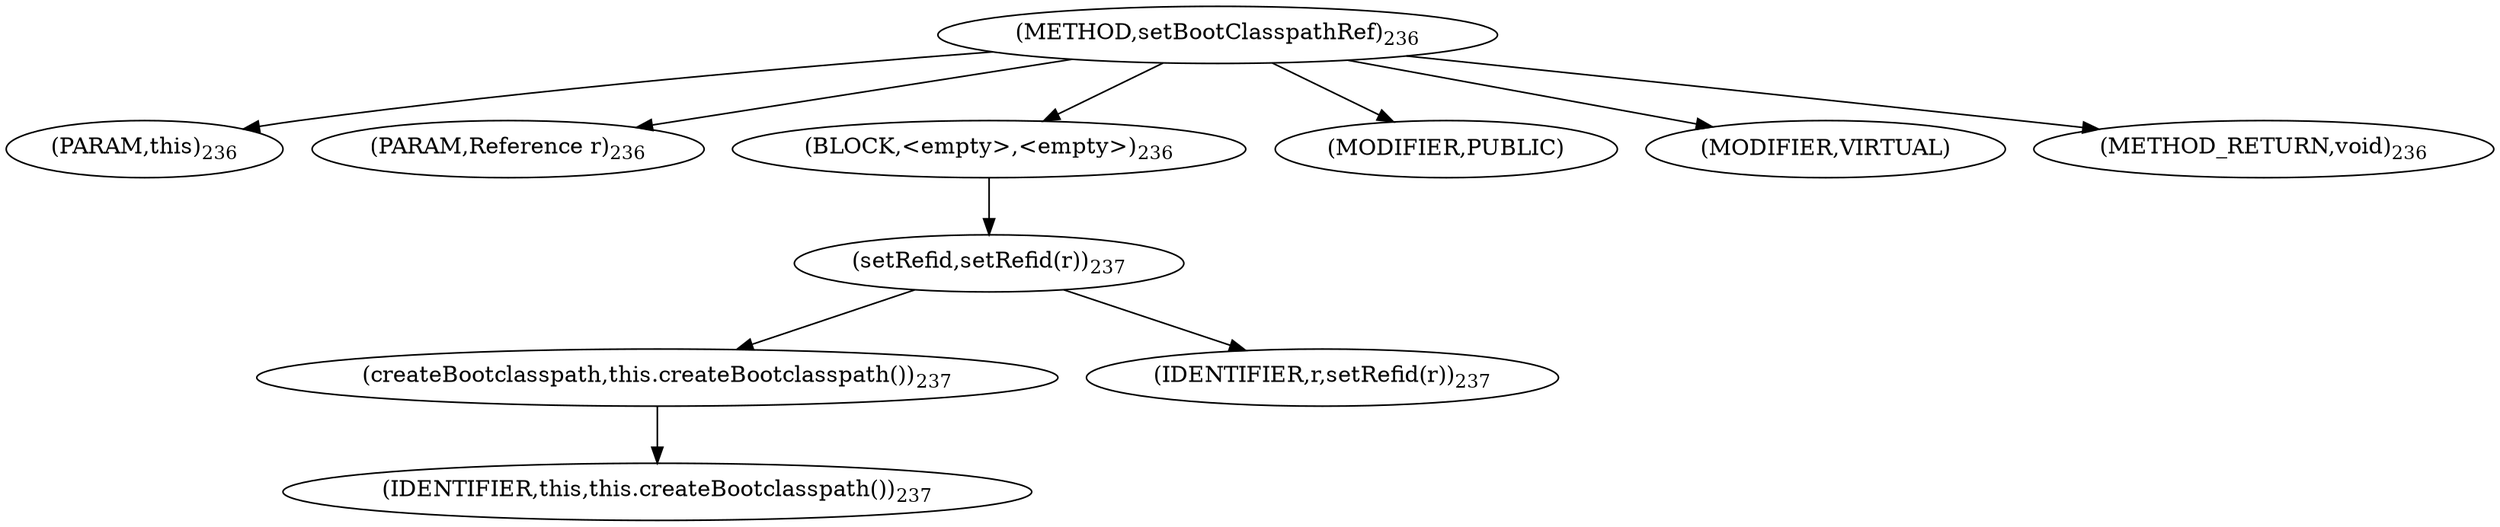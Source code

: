 digraph "setBootClasspathRef" {  
"374" [label = <(METHOD,setBootClasspathRef)<SUB>236</SUB>> ]
"12" [label = <(PARAM,this)<SUB>236</SUB>> ]
"375" [label = <(PARAM,Reference r)<SUB>236</SUB>> ]
"376" [label = <(BLOCK,&lt;empty&gt;,&lt;empty&gt;)<SUB>236</SUB>> ]
"377" [label = <(setRefid,setRefid(r))<SUB>237</SUB>> ]
"378" [label = <(createBootclasspath,this.createBootclasspath())<SUB>237</SUB>> ]
"11" [label = <(IDENTIFIER,this,this.createBootclasspath())<SUB>237</SUB>> ]
"379" [label = <(IDENTIFIER,r,setRefid(r))<SUB>237</SUB>> ]
"380" [label = <(MODIFIER,PUBLIC)> ]
"381" [label = <(MODIFIER,VIRTUAL)> ]
"382" [label = <(METHOD_RETURN,void)<SUB>236</SUB>> ]
  "374" -> "12" 
  "374" -> "375" 
  "374" -> "376" 
  "374" -> "380" 
  "374" -> "381" 
  "374" -> "382" 
  "376" -> "377" 
  "377" -> "378" 
  "377" -> "379" 
  "378" -> "11" 
}
